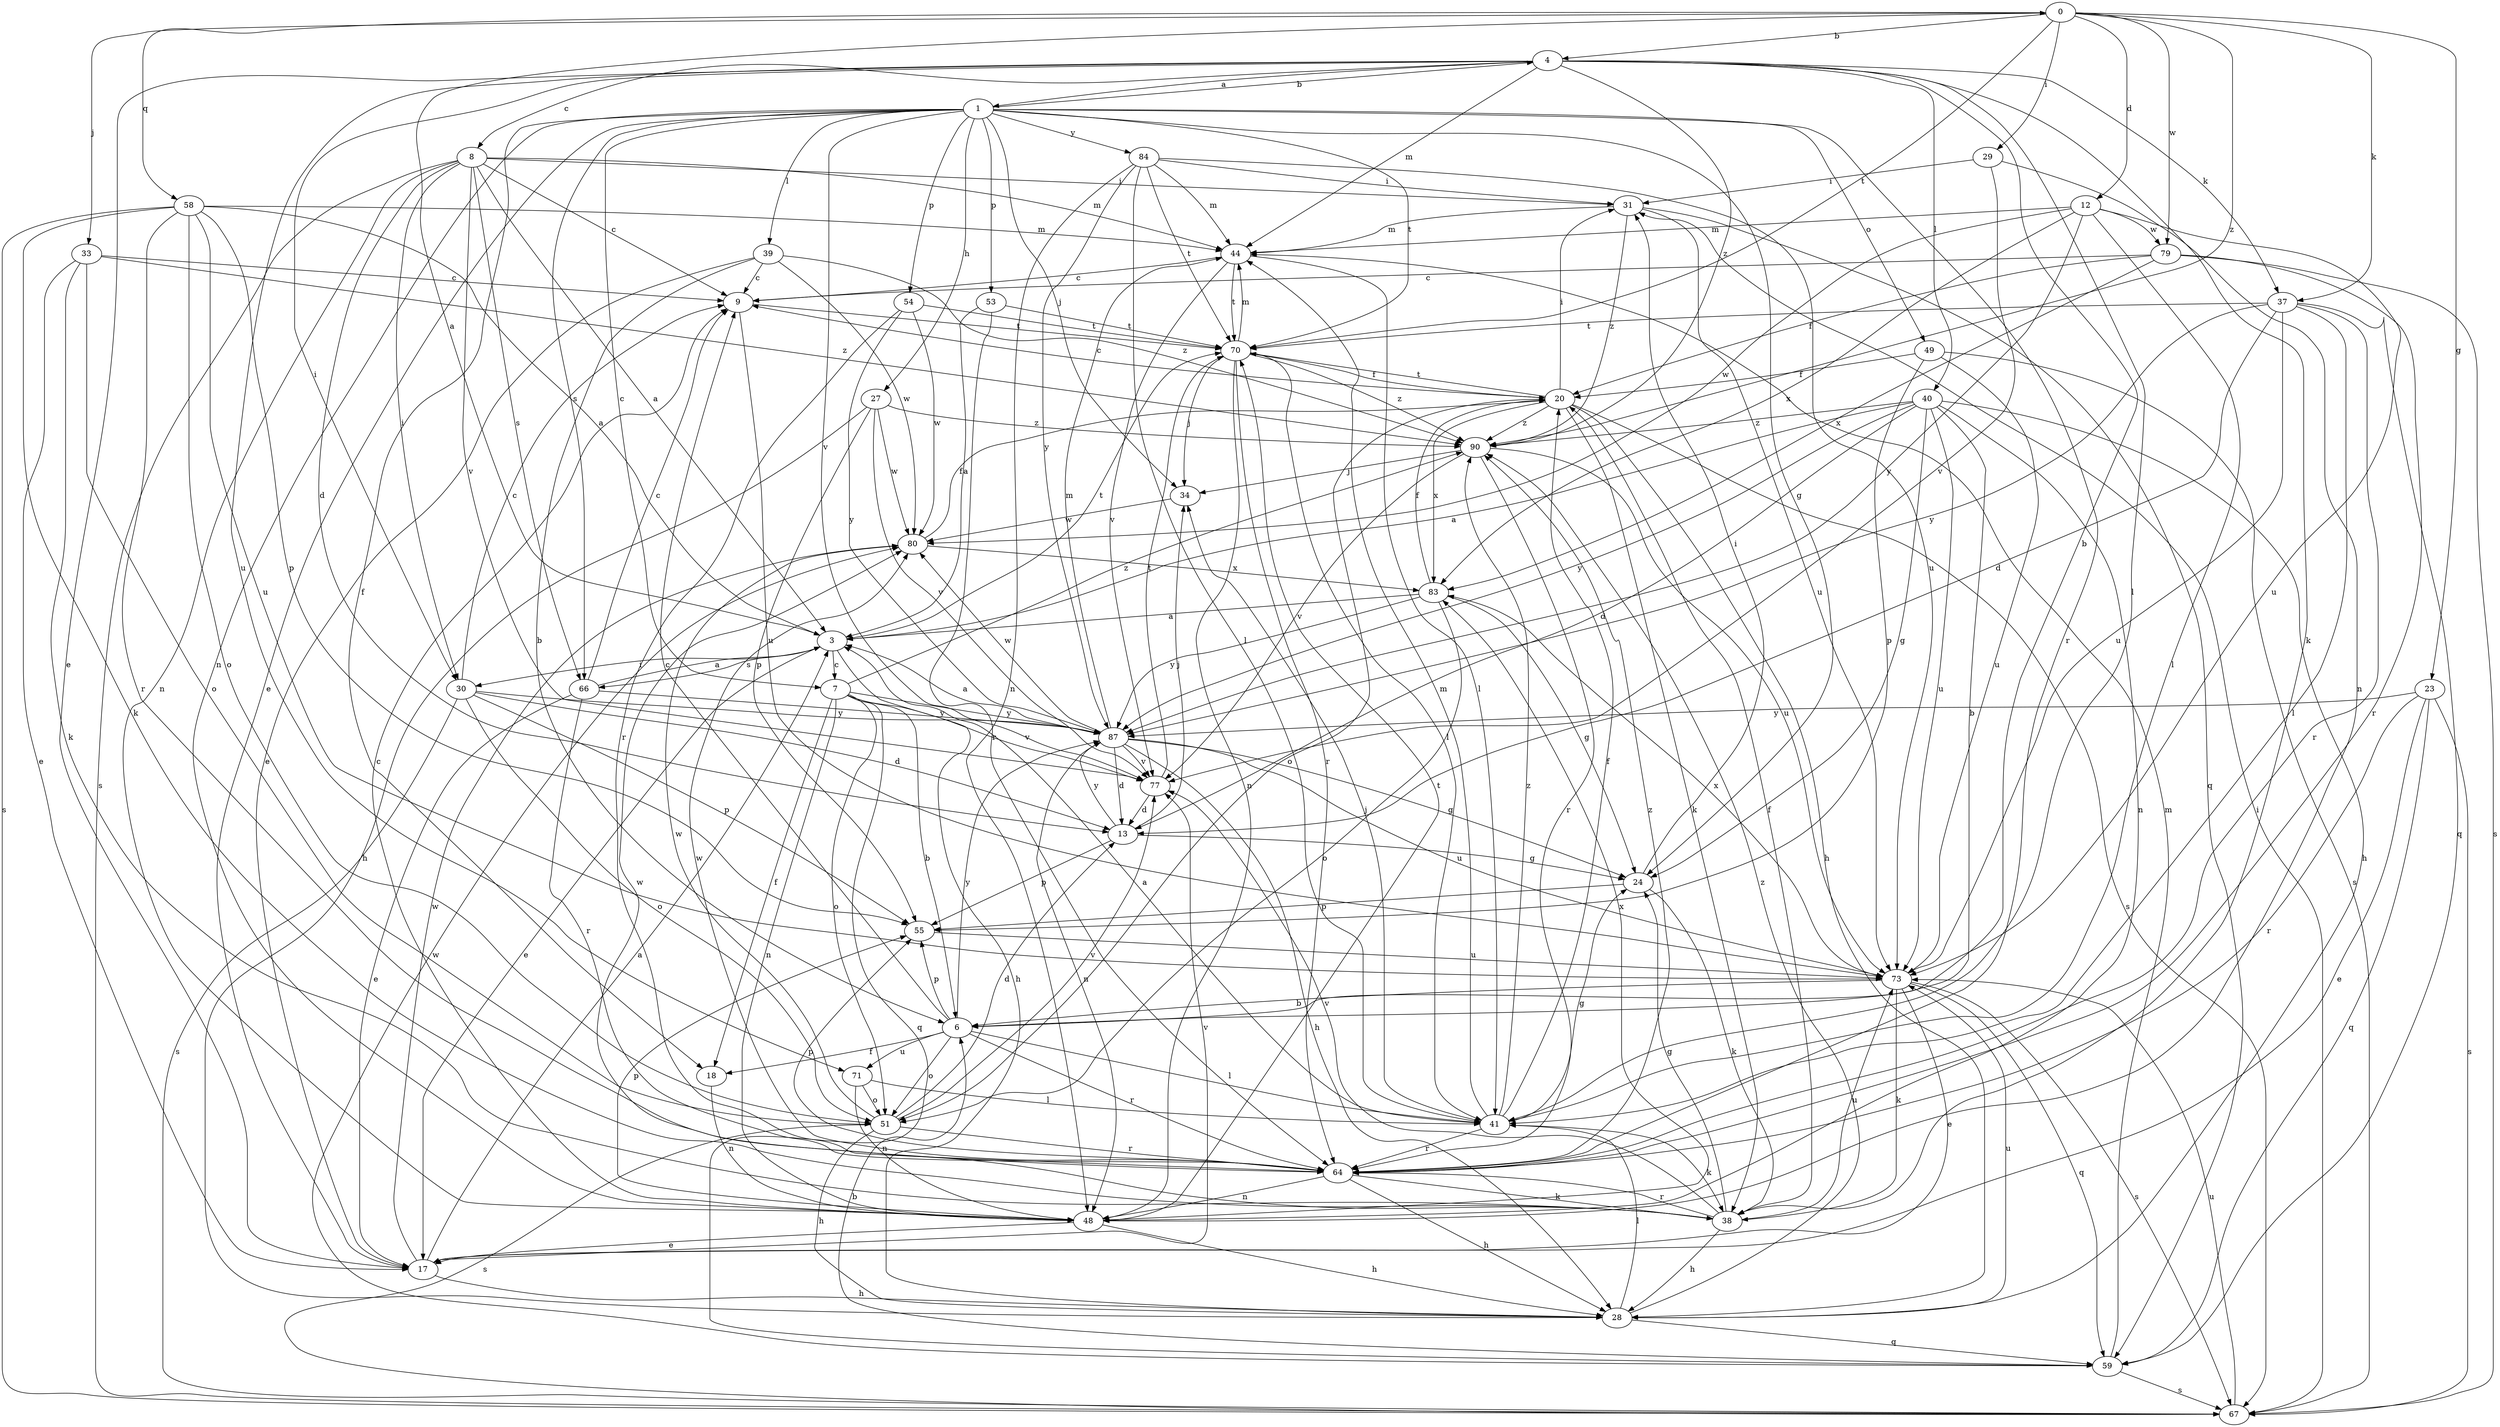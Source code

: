 strict digraph  {
0;
1;
3;
4;
6;
7;
8;
9;
12;
13;
17;
18;
20;
23;
24;
27;
28;
29;
30;
31;
33;
34;
37;
38;
39;
40;
41;
44;
48;
49;
51;
53;
54;
55;
58;
59;
64;
66;
67;
70;
71;
73;
77;
79;
80;
83;
84;
87;
90;
0 -> 4  [label=b];
0 -> 12  [label=d];
0 -> 23  [label=g];
0 -> 29  [label=i];
0 -> 33  [label=j];
0 -> 37  [label=k];
0 -> 58  [label=q];
0 -> 70  [label=t];
0 -> 79  [label=w];
0 -> 90  [label=z];
1 -> 4  [label=b];
1 -> 7  [label=c];
1 -> 17  [label=e];
1 -> 18  [label=f];
1 -> 24  [label=g];
1 -> 27  [label=h];
1 -> 34  [label=j];
1 -> 39  [label=l];
1 -> 48  [label=n];
1 -> 49  [label=o];
1 -> 53  [label=p];
1 -> 54  [label=p];
1 -> 64  [label=r];
1 -> 66  [label=s];
1 -> 70  [label=t];
1 -> 77  [label=v];
1 -> 84  [label=y];
3 -> 0  [label=a];
3 -> 7  [label=c];
3 -> 17  [label=e];
3 -> 28  [label=h];
3 -> 30  [label=i];
3 -> 66  [label=s];
3 -> 70  [label=t];
4 -> 1  [label=a];
4 -> 6  [label=b];
4 -> 8  [label=c];
4 -> 17  [label=e];
4 -> 30  [label=i];
4 -> 37  [label=k];
4 -> 38  [label=k];
4 -> 40  [label=l];
4 -> 41  [label=l];
4 -> 44  [label=m];
4 -> 71  [label=u];
4 -> 90  [label=z];
6 -> 9  [label=c];
6 -> 18  [label=f];
6 -> 41  [label=l];
6 -> 51  [label=o];
6 -> 55  [label=p];
6 -> 64  [label=r];
6 -> 71  [label=u];
6 -> 87  [label=y];
7 -> 6  [label=b];
7 -> 18  [label=f];
7 -> 48  [label=n];
7 -> 51  [label=o];
7 -> 59  [label=q];
7 -> 77  [label=v];
7 -> 87  [label=y];
7 -> 90  [label=z];
8 -> 3  [label=a];
8 -> 9  [label=c];
8 -> 13  [label=d];
8 -> 30  [label=i];
8 -> 31  [label=i];
8 -> 44  [label=m];
8 -> 48  [label=n];
8 -> 66  [label=s];
8 -> 67  [label=s];
8 -> 77  [label=v];
9 -> 70  [label=t];
9 -> 73  [label=u];
12 -> 41  [label=l];
12 -> 44  [label=m];
12 -> 73  [label=u];
12 -> 79  [label=w];
12 -> 80  [label=w];
12 -> 83  [label=x];
12 -> 87  [label=y];
13 -> 24  [label=g];
13 -> 34  [label=j];
13 -> 55  [label=p];
13 -> 87  [label=y];
17 -> 3  [label=a];
17 -> 28  [label=h];
17 -> 77  [label=v];
17 -> 80  [label=w];
18 -> 48  [label=n];
20 -> 9  [label=c];
20 -> 28  [label=h];
20 -> 31  [label=i];
20 -> 38  [label=k];
20 -> 51  [label=o];
20 -> 67  [label=s];
20 -> 70  [label=t];
20 -> 83  [label=x];
20 -> 90  [label=z];
23 -> 17  [label=e];
23 -> 59  [label=q];
23 -> 64  [label=r];
23 -> 67  [label=s];
23 -> 87  [label=y];
24 -> 31  [label=i];
24 -> 38  [label=k];
24 -> 55  [label=p];
27 -> 28  [label=h];
27 -> 55  [label=p];
27 -> 77  [label=v];
27 -> 80  [label=w];
27 -> 90  [label=z];
28 -> 41  [label=l];
28 -> 59  [label=q];
28 -> 73  [label=u];
28 -> 90  [label=z];
29 -> 31  [label=i];
29 -> 48  [label=n];
29 -> 77  [label=v];
30 -> 9  [label=c];
30 -> 13  [label=d];
30 -> 51  [label=o];
30 -> 55  [label=p];
30 -> 67  [label=s];
30 -> 87  [label=y];
31 -> 44  [label=m];
31 -> 59  [label=q];
31 -> 73  [label=u];
31 -> 90  [label=z];
33 -> 9  [label=c];
33 -> 17  [label=e];
33 -> 38  [label=k];
33 -> 51  [label=o];
33 -> 90  [label=z];
34 -> 80  [label=w];
37 -> 13  [label=d];
37 -> 41  [label=l];
37 -> 59  [label=q];
37 -> 64  [label=r];
37 -> 70  [label=t];
37 -> 73  [label=u];
37 -> 87  [label=y];
38 -> 20  [label=f];
38 -> 24  [label=g];
38 -> 28  [label=h];
38 -> 64  [label=r];
38 -> 73  [label=u];
38 -> 77  [label=v];
38 -> 80  [label=w];
39 -> 6  [label=b];
39 -> 9  [label=c];
39 -> 17  [label=e];
39 -> 80  [label=w];
39 -> 90  [label=z];
40 -> 3  [label=a];
40 -> 6  [label=b];
40 -> 13  [label=d];
40 -> 24  [label=g];
40 -> 28  [label=h];
40 -> 48  [label=n];
40 -> 73  [label=u];
40 -> 87  [label=y];
40 -> 90  [label=z];
41 -> 3  [label=a];
41 -> 20  [label=f];
41 -> 24  [label=g];
41 -> 34  [label=j];
41 -> 38  [label=k];
41 -> 44  [label=m];
41 -> 64  [label=r];
41 -> 90  [label=z];
44 -> 9  [label=c];
44 -> 41  [label=l];
44 -> 70  [label=t];
44 -> 77  [label=v];
48 -> 9  [label=c];
48 -> 17  [label=e];
48 -> 28  [label=h];
48 -> 55  [label=p];
48 -> 70  [label=t];
48 -> 83  [label=x];
49 -> 20  [label=f];
49 -> 55  [label=p];
49 -> 67  [label=s];
49 -> 73  [label=u];
51 -> 13  [label=d];
51 -> 28  [label=h];
51 -> 64  [label=r];
51 -> 67  [label=s];
51 -> 77  [label=v];
51 -> 80  [label=w];
53 -> 3  [label=a];
53 -> 64  [label=r];
53 -> 70  [label=t];
54 -> 64  [label=r];
54 -> 70  [label=t];
54 -> 80  [label=w];
54 -> 87  [label=y];
55 -> 73  [label=u];
58 -> 3  [label=a];
58 -> 38  [label=k];
58 -> 44  [label=m];
58 -> 51  [label=o];
58 -> 55  [label=p];
58 -> 64  [label=r];
58 -> 67  [label=s];
58 -> 73  [label=u];
59 -> 6  [label=b];
59 -> 44  [label=m];
59 -> 67  [label=s];
59 -> 80  [label=w];
64 -> 28  [label=h];
64 -> 38  [label=k];
64 -> 48  [label=n];
64 -> 55  [label=p];
64 -> 80  [label=w];
64 -> 90  [label=z];
66 -> 3  [label=a];
66 -> 9  [label=c];
66 -> 17  [label=e];
66 -> 64  [label=r];
66 -> 87  [label=y];
67 -> 31  [label=i];
67 -> 73  [label=u];
70 -> 20  [label=f];
70 -> 34  [label=j];
70 -> 41  [label=l];
70 -> 44  [label=m];
70 -> 48  [label=n];
70 -> 64  [label=r];
70 -> 90  [label=z];
71 -> 41  [label=l];
71 -> 48  [label=n];
71 -> 51  [label=o];
73 -> 6  [label=b];
73 -> 17  [label=e];
73 -> 38  [label=k];
73 -> 59  [label=q];
73 -> 67  [label=s];
73 -> 83  [label=x];
77 -> 13  [label=d];
77 -> 70  [label=t];
79 -> 9  [label=c];
79 -> 20  [label=f];
79 -> 64  [label=r];
79 -> 67  [label=s];
79 -> 83  [label=x];
80 -> 20  [label=f];
80 -> 83  [label=x];
83 -> 3  [label=a];
83 -> 20  [label=f];
83 -> 24  [label=g];
83 -> 51  [label=o];
83 -> 87  [label=y];
84 -> 31  [label=i];
84 -> 41  [label=l];
84 -> 44  [label=m];
84 -> 48  [label=n];
84 -> 70  [label=t];
84 -> 73  [label=u];
84 -> 87  [label=y];
87 -> 3  [label=a];
87 -> 13  [label=d];
87 -> 24  [label=g];
87 -> 28  [label=h];
87 -> 44  [label=m];
87 -> 48  [label=n];
87 -> 73  [label=u];
87 -> 77  [label=v];
87 -> 80  [label=w];
90 -> 34  [label=j];
90 -> 64  [label=r];
90 -> 73  [label=u];
90 -> 77  [label=v];
}
